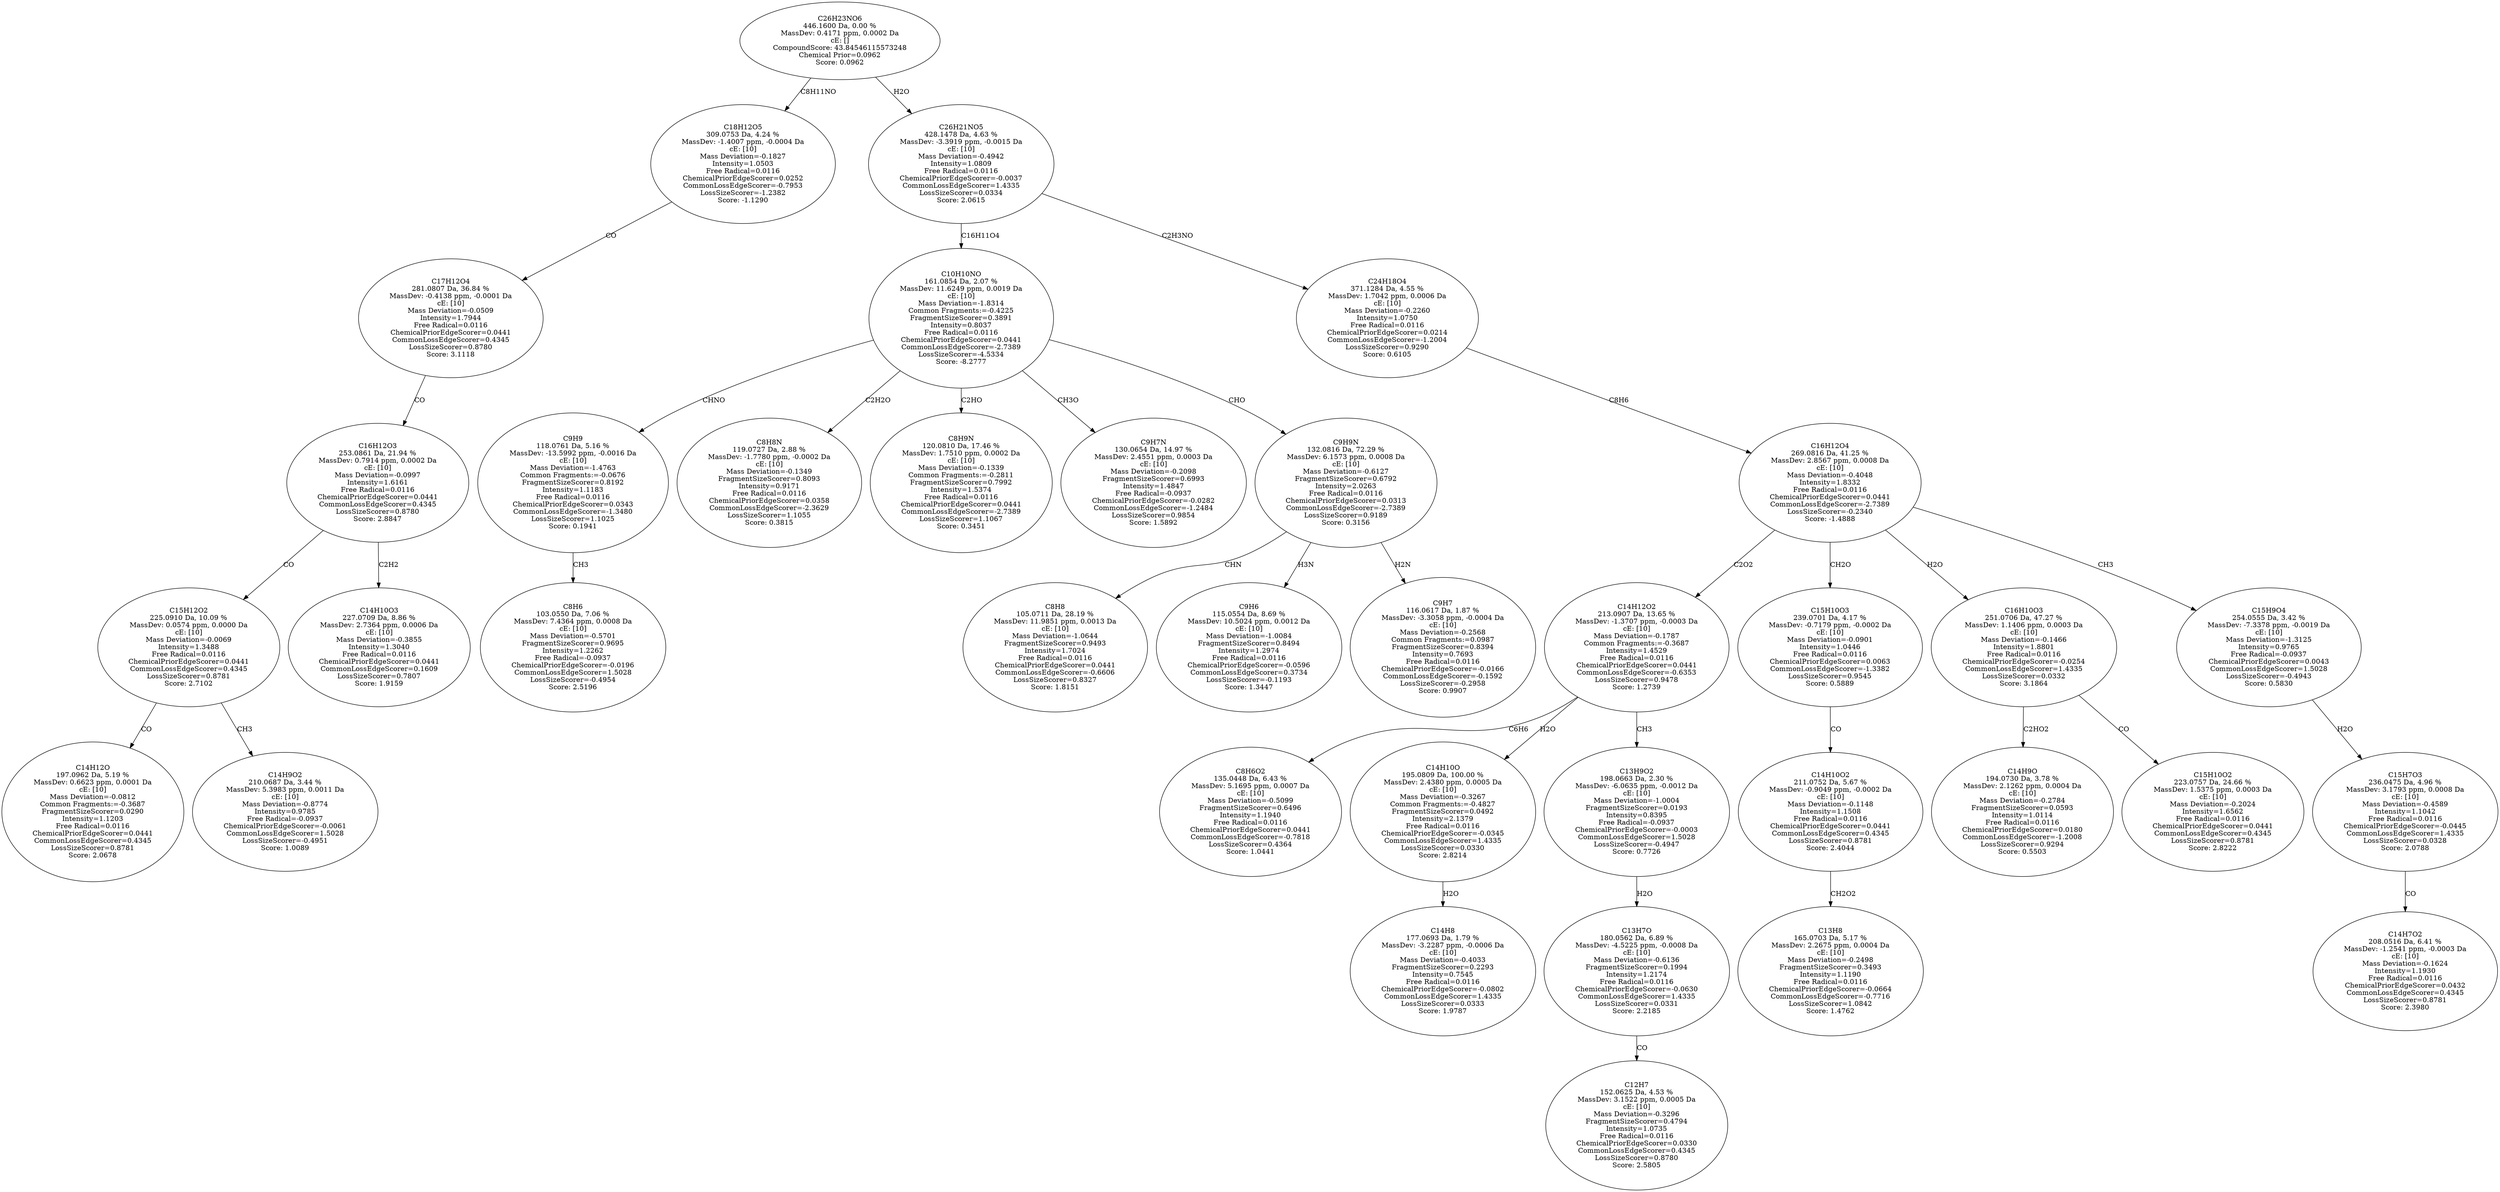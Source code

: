 strict digraph {
v1 [label="C14H12O\n197.0962 Da, 5.19 %\nMassDev: 0.6623 ppm, 0.0001 Da\ncE: [10]\nMass Deviation=-0.0812\nCommon Fragments:=-0.3687\nFragmentSizeScorer=0.0290\nIntensity=1.1203\nFree Radical=0.0116\nChemicalPriorEdgeScorer=0.0441\nCommonLossEdgeScorer=0.4345\nLossSizeScorer=0.8781\nScore: 2.0678"];
v2 [label="C14H9O2\n210.0687 Da, 3.44 %\nMassDev: 5.3983 ppm, 0.0011 Da\ncE: [10]\nMass Deviation=-0.8774\nIntensity=0.9785\nFree Radical=-0.0937\nChemicalPriorEdgeScorer=-0.0061\nCommonLossEdgeScorer=1.5028\nLossSizeScorer=-0.4951\nScore: 1.0089"];
v3 [label="C15H12O2\n225.0910 Da, 10.09 %\nMassDev: 0.0574 ppm, 0.0000 Da\ncE: [10]\nMass Deviation=-0.0069\nIntensity=1.3488\nFree Radical=0.0116\nChemicalPriorEdgeScorer=0.0441\nCommonLossEdgeScorer=0.4345\nLossSizeScorer=0.8781\nScore: 2.7102"];
v4 [label="C14H10O3\n227.0709 Da, 8.86 %\nMassDev: 2.7364 ppm, 0.0006 Da\ncE: [10]\nMass Deviation=-0.3855\nIntensity=1.3040\nFree Radical=0.0116\nChemicalPriorEdgeScorer=0.0441\nCommonLossEdgeScorer=0.1609\nLossSizeScorer=0.7807\nScore: 1.9159"];
v5 [label="C16H12O3\n253.0861 Da, 21.94 %\nMassDev: 0.7914 ppm, 0.0002 Da\ncE: [10]\nMass Deviation=-0.0997\nIntensity=1.6161\nFree Radical=0.0116\nChemicalPriorEdgeScorer=0.0441\nCommonLossEdgeScorer=0.4345\nLossSizeScorer=0.8780\nScore: 2.8847"];
v6 [label="C17H12O4\n281.0807 Da, 36.84 %\nMassDev: -0.4138 ppm, -0.0001 Da\ncE: [10]\nMass Deviation=-0.0509\nIntensity=1.7944\nFree Radical=0.0116\nChemicalPriorEdgeScorer=0.0441\nCommonLossEdgeScorer=0.4345\nLossSizeScorer=0.8780\nScore: 3.1118"];
v7 [label="C18H12O5\n309.0753 Da, 4.24 %\nMassDev: -1.4007 ppm, -0.0004 Da\ncE: [10]\nMass Deviation=-0.1827\nIntensity=1.0503\nFree Radical=0.0116\nChemicalPriorEdgeScorer=0.0252\nCommonLossEdgeScorer=-0.7953\nLossSizeScorer=-1.2382\nScore: -1.1290"];
v8 [label="C8H6\n103.0550 Da, 7.06 %\nMassDev: 7.4364 ppm, 0.0008 Da\ncE: [10]\nMass Deviation=-0.5701\nFragmentSizeScorer=0.9695\nIntensity=1.2262\nFree Radical=-0.0937\nChemicalPriorEdgeScorer=-0.0196\nCommonLossEdgeScorer=1.5028\nLossSizeScorer=-0.4954\nScore: 2.5196"];
v9 [label="C9H9\n118.0761 Da, 5.16 %\nMassDev: -13.5992 ppm, -0.0016 Da\ncE: [10]\nMass Deviation=-1.4763\nCommon Fragments:=-0.0676\nFragmentSizeScorer=0.8192\nIntensity=1.1183\nFree Radical=0.0116\nChemicalPriorEdgeScorer=0.0343\nCommonLossEdgeScorer=-1.3480\nLossSizeScorer=1.1025\nScore: 0.1941"];
v10 [label="C8H8N\n119.0727 Da, 2.88 %\nMassDev: -1.7780 ppm, -0.0002 Da\ncE: [10]\nMass Deviation=-0.1349\nFragmentSizeScorer=0.8093\nIntensity=0.9171\nFree Radical=0.0116\nChemicalPriorEdgeScorer=0.0358\nCommonLossEdgeScorer=-2.3629\nLossSizeScorer=1.1055\nScore: 0.3815"];
v11 [label="C8H9N\n120.0810 Da, 17.46 %\nMassDev: 1.7510 ppm, 0.0002 Da\ncE: [10]\nMass Deviation=-0.1339\nCommon Fragments:=-0.2811\nFragmentSizeScorer=0.7992\nIntensity=1.5374\nFree Radical=0.0116\nChemicalPriorEdgeScorer=0.0441\nCommonLossEdgeScorer=-2.7389\nLossSizeScorer=1.1067\nScore: 0.3451"];
v12 [label="C9H7N\n130.0654 Da, 14.97 %\nMassDev: 2.4551 ppm, 0.0003 Da\ncE: [10]\nMass Deviation=-0.2098\nFragmentSizeScorer=0.6993\nIntensity=1.4847\nFree Radical=-0.0937\nChemicalPriorEdgeScorer=-0.0282\nCommonLossEdgeScorer=-1.2484\nLossSizeScorer=0.9854\nScore: 1.5892"];
v13 [label="C8H8\n105.0711 Da, 28.19 %\nMassDev: 11.9851 ppm, 0.0013 Da\ncE: [10]\nMass Deviation=-1.0644\nFragmentSizeScorer=0.9493\nIntensity=1.7024\nFree Radical=0.0116\nChemicalPriorEdgeScorer=0.0441\nCommonLossEdgeScorer=-0.6606\nLossSizeScorer=0.8327\nScore: 1.8151"];
v14 [label="C9H6\n115.0554 Da, 8.69 %\nMassDev: 10.5024 ppm, 0.0012 Da\ncE: [10]\nMass Deviation=-1.0084\nFragmentSizeScorer=0.8494\nIntensity=1.2974\nFree Radical=0.0116\nChemicalPriorEdgeScorer=-0.0596\nCommonLossEdgeScorer=0.3734\nLossSizeScorer=-0.1193\nScore: 1.3447"];
v15 [label="C9H7\n116.0617 Da, 1.87 %\nMassDev: -3.3058 ppm, -0.0004 Da\ncE: [10]\nMass Deviation=-0.2568\nCommon Fragments:=0.0987\nFragmentSizeScorer=0.8394\nIntensity=0.7693\nFree Radical=0.0116\nChemicalPriorEdgeScorer=-0.0166\nCommonLossEdgeScorer=-0.1592\nLossSizeScorer=-0.2958\nScore: 0.9907"];
v16 [label="C9H9N\n132.0816 Da, 72.29 %\nMassDev: 6.1573 ppm, 0.0008 Da\ncE: [10]\nMass Deviation=-0.6127\nFragmentSizeScorer=0.6792\nIntensity=2.0263\nFree Radical=0.0116\nChemicalPriorEdgeScorer=0.0313\nCommonLossEdgeScorer=-2.7389\nLossSizeScorer=0.9189\nScore: 0.3156"];
v17 [label="C10H10NO\n161.0854 Da, 2.07 %\nMassDev: 11.6249 ppm, 0.0019 Da\ncE: [10]\nMass Deviation=-1.8314\nCommon Fragments:=-0.4225\nFragmentSizeScorer=0.3891\nIntensity=0.8037\nFree Radical=0.0116\nChemicalPriorEdgeScorer=0.0441\nCommonLossEdgeScorer=-2.7389\nLossSizeScorer=-4.5334\nScore: -8.2777"];
v18 [label="C8H6O2\n135.0448 Da, 6.43 %\nMassDev: 5.1695 ppm, 0.0007 Da\ncE: [10]\nMass Deviation=-0.5099\nFragmentSizeScorer=0.6496\nIntensity=1.1940\nFree Radical=0.0116\nChemicalPriorEdgeScorer=0.0441\nCommonLossEdgeScorer=-0.7818\nLossSizeScorer=0.4364\nScore: 1.0441"];
v19 [label="C14H8\n177.0693 Da, 1.79 %\nMassDev: -3.2287 ppm, -0.0006 Da\ncE: [10]\nMass Deviation=-0.4033\nFragmentSizeScorer=0.2293\nIntensity=0.7545\nFree Radical=0.0116\nChemicalPriorEdgeScorer=-0.0802\nCommonLossEdgeScorer=1.4335\nLossSizeScorer=0.0333\nScore: 1.9787"];
v20 [label="C14H10O\n195.0809 Da, 100.00 %\nMassDev: 2.4380 ppm, 0.0005 Da\ncE: [10]\nMass Deviation=-0.3267\nCommon Fragments:=-0.4827\nFragmentSizeScorer=0.0492\nIntensity=2.1379\nFree Radical=0.0116\nChemicalPriorEdgeScorer=-0.0345\nCommonLossEdgeScorer=1.4335\nLossSizeScorer=0.0330\nScore: 2.8214"];
v21 [label="C12H7\n152.0625 Da, 4.53 %\nMassDev: 3.1522 ppm, 0.0005 Da\ncE: [10]\nMass Deviation=-0.3296\nFragmentSizeScorer=0.4794\nIntensity=1.0735\nFree Radical=0.0116\nChemicalPriorEdgeScorer=0.0330\nCommonLossEdgeScorer=0.4345\nLossSizeScorer=0.8780\nScore: 2.5805"];
v22 [label="C13H7O\n180.0562 Da, 6.89 %\nMassDev: -4.5225 ppm, -0.0008 Da\ncE: [10]\nMass Deviation=-0.6136\nFragmentSizeScorer=0.1994\nIntensity=1.2174\nFree Radical=0.0116\nChemicalPriorEdgeScorer=-0.0630\nCommonLossEdgeScorer=1.4335\nLossSizeScorer=0.0331\nScore: 2.2185"];
v23 [label="C13H9O2\n198.0663 Da, 2.30 %\nMassDev: -6.0635 ppm, -0.0012 Da\ncE: [10]\nMass Deviation=-1.0004\nFragmentSizeScorer=0.0193\nIntensity=0.8395\nFree Radical=-0.0937\nChemicalPriorEdgeScorer=-0.0003\nCommonLossEdgeScorer=1.5028\nLossSizeScorer=-0.4947\nScore: 0.7726"];
v24 [label="C14H12O2\n213.0907 Da, 13.65 %\nMassDev: -1.3707 ppm, -0.0003 Da\ncE: [10]\nMass Deviation=-0.1787\nCommon Fragments:=-0.3687\nIntensity=1.4529\nFree Radical=0.0116\nChemicalPriorEdgeScorer=0.0441\nCommonLossEdgeScorer=-0.6353\nLossSizeScorer=0.9478\nScore: 1.2739"];
v25 [label="C13H8\n165.0703 Da, 5.17 %\nMassDev: 2.2675 ppm, 0.0004 Da\ncE: [10]\nMass Deviation=-0.2498\nFragmentSizeScorer=0.3493\nIntensity=1.1190\nFree Radical=0.0116\nChemicalPriorEdgeScorer=-0.0664\nCommonLossEdgeScorer=-0.7716\nLossSizeScorer=1.0842\nScore: 1.4762"];
v26 [label="C14H10O2\n211.0752 Da, 5.67 %\nMassDev: -0.9049 ppm, -0.0002 Da\ncE: [10]\nMass Deviation=-0.1148\nIntensity=1.1508\nFree Radical=0.0116\nChemicalPriorEdgeScorer=0.0441\nCommonLossEdgeScorer=0.4345\nLossSizeScorer=0.8781\nScore: 2.4044"];
v27 [label="C15H10O3\n239.0701 Da, 4.17 %\nMassDev: -0.7179 ppm, -0.0002 Da\ncE: [10]\nMass Deviation=-0.0901\nIntensity=1.0446\nFree Radical=0.0116\nChemicalPriorEdgeScorer=0.0063\nCommonLossEdgeScorer=-1.3382\nLossSizeScorer=0.9545\nScore: 0.5889"];
v28 [label="C14H9O\n194.0730 Da, 3.78 %\nMassDev: 2.1262 ppm, 0.0004 Da\ncE: [10]\nMass Deviation=-0.2784\nFragmentSizeScorer=0.0593\nIntensity=1.0114\nFree Radical=0.0116\nChemicalPriorEdgeScorer=0.0180\nCommonLossEdgeScorer=-1.2008\nLossSizeScorer=0.9294\nScore: 0.5503"];
v29 [label="C15H10O2\n223.0757 Da, 24.66 %\nMassDev: 1.5375 ppm, 0.0003 Da\ncE: [10]\nMass Deviation=-0.2024\nIntensity=1.6562\nFree Radical=0.0116\nChemicalPriorEdgeScorer=0.0441\nCommonLossEdgeScorer=0.4345\nLossSizeScorer=0.8781\nScore: 2.8222"];
v30 [label="C16H10O3\n251.0706 Da, 47.27 %\nMassDev: 1.1406 ppm, 0.0003 Da\ncE: [10]\nMass Deviation=-0.1466\nIntensity=1.8801\nFree Radical=0.0116\nChemicalPriorEdgeScorer=-0.0254\nCommonLossEdgeScorer=1.4335\nLossSizeScorer=0.0332\nScore: 3.1864"];
v31 [label="C14H7O2\n208.0516 Da, 6.41 %\nMassDev: -1.2541 ppm, -0.0003 Da\ncE: [10]\nMass Deviation=-0.1624\nIntensity=1.1930\nFree Radical=0.0116\nChemicalPriorEdgeScorer=0.0432\nCommonLossEdgeScorer=0.4345\nLossSizeScorer=0.8781\nScore: 2.3980"];
v32 [label="C15H7O3\n236.0475 Da, 4.96 %\nMassDev: 3.1793 ppm, 0.0008 Da\ncE: [10]\nMass Deviation=-0.4589\nIntensity=1.1042\nFree Radical=0.0116\nChemicalPriorEdgeScorer=-0.0445\nCommonLossEdgeScorer=1.4335\nLossSizeScorer=0.0328\nScore: 2.0788"];
v33 [label="C15H9O4\n254.0555 Da, 3.42 %\nMassDev: -7.3378 ppm, -0.0019 Da\ncE: [10]\nMass Deviation=-1.3125\nIntensity=0.9765\nFree Radical=-0.0937\nChemicalPriorEdgeScorer=0.0043\nCommonLossEdgeScorer=1.5028\nLossSizeScorer=-0.4943\nScore: 0.5830"];
v34 [label="C16H12O4\n269.0816 Da, 41.25 %\nMassDev: 2.8567 ppm, 0.0008 Da\ncE: [10]\nMass Deviation=-0.4048\nIntensity=1.8332\nFree Radical=0.0116\nChemicalPriorEdgeScorer=0.0441\nCommonLossEdgeScorer=-2.7389\nLossSizeScorer=-0.2340\nScore: -1.4888"];
v35 [label="C24H18O4\n371.1284 Da, 4.55 %\nMassDev: 1.7042 ppm, 0.0006 Da\ncE: [10]\nMass Deviation=-0.2260\nIntensity=1.0750\nFree Radical=0.0116\nChemicalPriorEdgeScorer=0.0214\nCommonLossEdgeScorer=-1.2004\nLossSizeScorer=0.9290\nScore: 0.6105"];
v36 [label="C26H21NO5\n428.1478 Da, 4.63 %\nMassDev: -3.3919 ppm, -0.0015 Da\ncE: [10]\nMass Deviation=-0.4942\nIntensity=1.0809\nFree Radical=0.0116\nChemicalPriorEdgeScorer=-0.0037\nCommonLossEdgeScorer=1.4335\nLossSizeScorer=0.0334\nScore: 2.0615"];
v37 [label="C26H23NO6\n446.1600 Da, 0.00 %\nMassDev: 0.4171 ppm, 0.0002 Da\ncE: []\nCompoundScore: 43.84546115573248\nChemical Prior=0.0962\nScore: 0.0962"];
v3 -> v1 [label="CO"];
v3 -> v2 [label="CH3"];
v5 -> v3 [label="CO"];
v5 -> v4 [label="C2H2"];
v6 -> v5 [label="CO"];
v7 -> v6 [label="CO"];
v37 -> v7 [label="C8H11NO"];
v9 -> v8 [label="CH3"];
v17 -> v9 [label="CHNO"];
v17 -> v10 [label="C2H2O"];
v17 -> v11 [label="C2HO"];
v17 -> v12 [label="CH3O"];
v16 -> v13 [label="CHN"];
v16 -> v14 [label="H3N"];
v16 -> v15 [label="H2N"];
v17 -> v16 [label="CHO"];
v36 -> v17 [label="C16H11O4"];
v24 -> v18 [label="C6H6"];
v20 -> v19 [label="H2O"];
v24 -> v20 [label="H2O"];
v22 -> v21 [label="CO"];
v23 -> v22 [label="H2O"];
v24 -> v23 [label="CH3"];
v34 -> v24 [label="C2O2"];
v26 -> v25 [label="CH2O2"];
v27 -> v26 [label="CO"];
v34 -> v27 [label="CH2O"];
v30 -> v28 [label="C2HO2"];
v30 -> v29 [label="CO"];
v34 -> v30 [label="H2O"];
v32 -> v31 [label="CO"];
v33 -> v32 [label="H2O"];
v34 -> v33 [label="CH3"];
v35 -> v34 [label="C8H6"];
v36 -> v35 [label="C2H3NO"];
v37 -> v36 [label="H2O"];
}